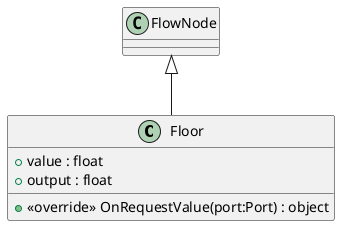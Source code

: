 @startuml
class Floor {
    + value : float
    + output : float
    + <<override>> OnRequestValue(port:Port) : object
}
FlowNode <|-- Floor
@enduml
